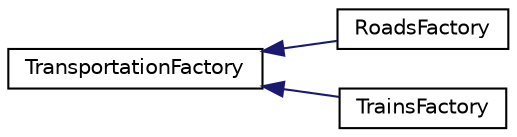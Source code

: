 digraph "Graphical Class Hierarchy"
{
 // LATEX_PDF_SIZE
  edge [fontname="Helvetica",fontsize="10",labelfontname="Helvetica",labelfontsize="10"];
  node [fontname="Helvetica",fontsize="10",shape=record];
  rankdir="LR";
  Node0 [label="TransportationFactory",height=0.2,width=0.4,color="black", fillcolor="white", style="filled",URL="$classTransportationFactory.html",tooltip="Abstract Factory class for creating transportation objects."];
  Node0 -> Node1 [dir="back",color="midnightblue",fontsize="10",style="solid",fontname="Helvetica"];
  Node1 [label="RoadsFactory",height=0.2,width=0.4,color="black", fillcolor="white", style="filled",URL="$classRoadsFactory.html",tooltip="Factory class for creating Road transport objects."];
  Node0 -> Node2 [dir="back",color="midnightblue",fontsize="10",style="solid",fontname="Helvetica"];
  Node2 [label="TrainsFactory",height=0.2,width=0.4,color="black", fillcolor="white", style="filled",URL="$classTrainsFactory.html",tooltip="Factory class for creating train transport instances."];
}
